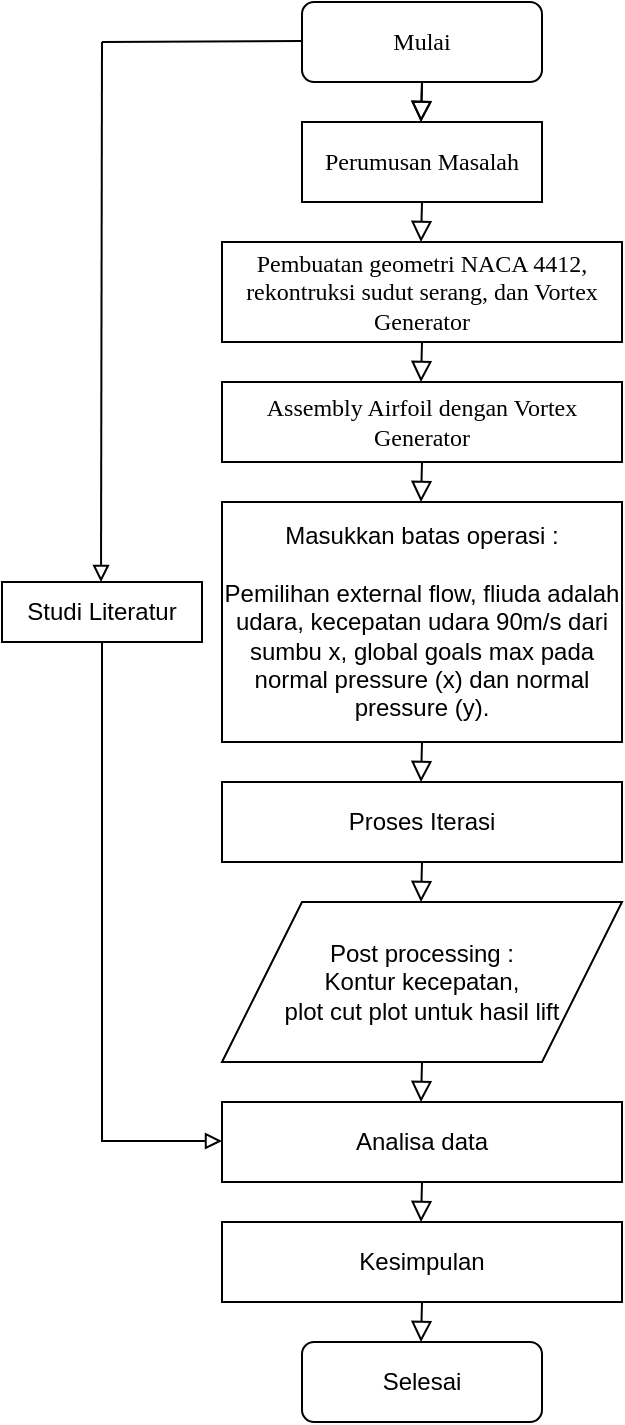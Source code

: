 <mxfile version="13.2.3" type="github">
  <diagram id="C5RBs43oDa-KdzZeNtuy" name="Page-1">
    <mxGraphModel dx="868" dy="489" grid="1" gridSize="10" guides="1" tooltips="1" connect="1" arrows="1" fold="1" page="1" pageScale="1" pageWidth="827" pageHeight="1169" math="0" shadow="0">
      <root>
        <mxCell id="WIyWlLk6GJQsqaUBKTNV-0" />
        <mxCell id="WIyWlLk6GJQsqaUBKTNV-1" parent="WIyWlLk6GJQsqaUBKTNV-0" />
        <mxCell id="WIyWlLk6GJQsqaUBKTNV-3" value="&lt;font face=&quot;Times New Roman&quot;&gt;Mulai&lt;/font&gt;" style="rounded=1;whiteSpace=wrap;html=1;fontSize=12;glass=0;strokeWidth=1;shadow=0;" parent="WIyWlLk6GJQsqaUBKTNV-1" vertex="1">
          <mxGeometry x="160" y="80" width="120" height="40" as="geometry" />
        </mxCell>
        <mxCell id="dedGfwvwKOVRfC8kFVkt-8" value="" style="rounded=0;html=1;jettySize=auto;orthogonalLoop=1;fontSize=11;endArrow=block;endFill=0;endSize=8;strokeWidth=1;shadow=0;labelBackgroundColor=none;edgeStyle=orthogonalEdgeStyle;" parent="WIyWlLk6GJQsqaUBKTNV-1" edge="1">
          <mxGeometry relative="1" as="geometry">
            <mxPoint x="220" y="120" as="sourcePoint" />
            <mxPoint x="219.5" y="140" as="targetPoint" />
          </mxGeometry>
        </mxCell>
        <mxCell id="dedGfwvwKOVRfC8kFVkt-12" value="&lt;font face=&quot;Times New Roman&quot;&gt;Perumusan Masalah&lt;/font&gt;" style="rounded=0;whiteSpace=wrap;html=1;" parent="WIyWlLk6GJQsqaUBKTNV-1" vertex="1">
          <mxGeometry x="160" y="140" width="120" height="40" as="geometry" />
        </mxCell>
        <mxCell id="dedGfwvwKOVRfC8kFVkt-13" value="&lt;font face=&quot;Times New Roman&quot;&gt;Pembuatan geometri NACA 4412, rekontruksi sudut serang, dan Vortex Generator&lt;/font&gt;" style="rounded=0;whiteSpace=wrap;html=1;" parent="WIyWlLk6GJQsqaUBKTNV-1" vertex="1">
          <mxGeometry x="120" y="200" width="200" height="50" as="geometry" />
        </mxCell>
        <mxCell id="dedGfwvwKOVRfC8kFVkt-15" value="&lt;font face=&quot;Times New Roman&quot;&gt;Assembly Airfoil dengan Vortex Generator&lt;/font&gt;" style="rounded=0;whiteSpace=wrap;html=1;" parent="WIyWlLk6GJQsqaUBKTNV-1" vertex="1">
          <mxGeometry x="120" y="270" width="200" height="40" as="geometry" />
        </mxCell>
        <mxCell id="dedGfwvwKOVRfC8kFVkt-17" value="" style="rounded=0;html=1;jettySize=auto;orthogonalLoop=1;fontSize=11;endArrow=block;endFill=0;endSize=8;strokeWidth=1;shadow=0;labelBackgroundColor=none;edgeStyle=orthogonalEdgeStyle;" parent="WIyWlLk6GJQsqaUBKTNV-1" edge="1">
          <mxGeometry relative="1" as="geometry">
            <mxPoint x="220" y="120" as="sourcePoint" />
            <mxPoint x="219.5" y="140" as="targetPoint" />
          </mxGeometry>
        </mxCell>
        <mxCell id="dedGfwvwKOVRfC8kFVkt-20" value="" style="rounded=0;html=1;jettySize=auto;orthogonalLoop=1;fontSize=11;endArrow=block;endFill=0;endSize=8;strokeWidth=1;shadow=0;labelBackgroundColor=none;edgeStyle=orthogonalEdgeStyle;" parent="WIyWlLk6GJQsqaUBKTNV-1" edge="1">
          <mxGeometry relative="1" as="geometry">
            <mxPoint x="220" y="730" as="sourcePoint" />
            <mxPoint x="219.5" y="750" as="targetPoint" />
          </mxGeometry>
        </mxCell>
        <mxCell id="dedGfwvwKOVRfC8kFVkt-21" value="" style="rounded=0;html=1;jettySize=auto;orthogonalLoop=1;fontSize=11;endArrow=block;endFill=0;endSize=8;strokeWidth=1;shadow=0;labelBackgroundColor=none;edgeStyle=orthogonalEdgeStyle;" parent="WIyWlLk6GJQsqaUBKTNV-1" edge="1">
          <mxGeometry relative="1" as="geometry">
            <mxPoint x="220" y="180" as="sourcePoint" />
            <mxPoint x="219.5" y="200" as="targetPoint" />
          </mxGeometry>
        </mxCell>
        <mxCell id="dedGfwvwKOVRfC8kFVkt-22" value="" style="rounded=0;html=1;jettySize=auto;orthogonalLoop=1;fontSize=11;endArrow=block;endFill=0;endSize=8;strokeWidth=1;shadow=0;labelBackgroundColor=none;edgeStyle=orthogonalEdgeStyle;" parent="WIyWlLk6GJQsqaUBKTNV-1" edge="1">
          <mxGeometry relative="1" as="geometry">
            <mxPoint x="220" y="250" as="sourcePoint" />
            <mxPoint x="219.5" y="270" as="targetPoint" />
          </mxGeometry>
        </mxCell>
        <mxCell id="dedGfwvwKOVRfC8kFVkt-23" value="&lt;div&gt;Masukkan batas operasi :&lt;/div&gt;&lt;div&gt;&lt;br&gt;&lt;/div&gt;&lt;div&gt;Pemilihan external flow, fliuda adalah udara, kecepatan udara 90m/s dari sumbu x, global goals max pada normal pressure (x) dan normal pressure (y).&lt;br&gt;&lt;/div&gt;" style="rounded=0;whiteSpace=wrap;html=1;" parent="WIyWlLk6GJQsqaUBKTNV-1" vertex="1">
          <mxGeometry x="120" y="330" width="200" height="120" as="geometry" />
        </mxCell>
        <mxCell id="dedGfwvwKOVRfC8kFVkt-24" value="" style="rounded=0;html=1;jettySize=auto;orthogonalLoop=1;fontSize=11;endArrow=block;endFill=0;endSize=8;strokeWidth=1;shadow=0;labelBackgroundColor=none;edgeStyle=orthogonalEdgeStyle;" parent="WIyWlLk6GJQsqaUBKTNV-1" edge="1">
          <mxGeometry relative="1" as="geometry">
            <mxPoint x="220" y="310" as="sourcePoint" />
            <mxPoint x="219.5" y="330" as="targetPoint" />
          </mxGeometry>
        </mxCell>
        <mxCell id="xh9AoII8tTs9re3ZHvOG-2" value="" style="rounded=0;html=1;jettySize=auto;orthogonalLoop=1;fontSize=11;endArrow=block;endFill=0;endSize=8;strokeWidth=1;shadow=0;labelBackgroundColor=none;edgeStyle=orthogonalEdgeStyle;" edge="1" parent="WIyWlLk6GJQsqaUBKTNV-1">
          <mxGeometry relative="1" as="geometry">
            <mxPoint x="220" y="450" as="sourcePoint" />
            <mxPoint x="219.5" y="470" as="targetPoint" />
          </mxGeometry>
        </mxCell>
        <mxCell id="xh9AoII8tTs9re3ZHvOG-3" value="Proses Iterasi" style="rounded=0;whiteSpace=wrap;html=1;" vertex="1" parent="WIyWlLk6GJQsqaUBKTNV-1">
          <mxGeometry x="120" y="470" width="200" height="40" as="geometry" />
        </mxCell>
        <mxCell id="xh9AoII8tTs9re3ZHvOG-5" value="" style="rounded=0;html=1;jettySize=auto;orthogonalLoop=1;fontSize=11;endArrow=block;endFill=0;endSize=8;strokeWidth=1;shadow=0;labelBackgroundColor=none;edgeStyle=orthogonalEdgeStyle;" edge="1" parent="WIyWlLk6GJQsqaUBKTNV-1">
          <mxGeometry relative="1" as="geometry">
            <mxPoint x="220" y="510" as="sourcePoint" />
            <mxPoint x="219.5" y="530" as="targetPoint" />
          </mxGeometry>
        </mxCell>
        <mxCell id="xh9AoII8tTs9re3ZHvOG-6" value="&lt;div&gt;Post processing :&lt;/div&gt;&lt;div&gt;Kontur kecepatan,&lt;/div&gt;&lt;div&gt; plot cut plot untuk hasil lift&lt;br&gt;&lt;/div&gt;" style="shape=parallelogram;perimeter=parallelogramPerimeter;whiteSpace=wrap;html=1;" vertex="1" parent="WIyWlLk6GJQsqaUBKTNV-1">
          <mxGeometry x="120" y="530" width="200" height="80" as="geometry" />
        </mxCell>
        <mxCell id="xh9AoII8tTs9re3ZHvOG-8" value="" style="rounded=0;html=1;jettySize=auto;orthogonalLoop=1;fontSize=11;endArrow=block;endFill=0;endSize=8;strokeWidth=1;shadow=0;labelBackgroundColor=none;edgeStyle=orthogonalEdgeStyle;" edge="1" parent="WIyWlLk6GJQsqaUBKTNV-1">
          <mxGeometry relative="1" as="geometry">
            <mxPoint x="220" y="610" as="sourcePoint" />
            <mxPoint x="219.5" y="630" as="targetPoint" />
          </mxGeometry>
        </mxCell>
        <mxCell id="xh9AoII8tTs9re3ZHvOG-9" value="Analisa data" style="rounded=0;whiteSpace=wrap;html=1;" vertex="1" parent="WIyWlLk6GJQsqaUBKTNV-1">
          <mxGeometry x="120" y="630" width="200" height="40" as="geometry" />
        </mxCell>
        <mxCell id="xh9AoII8tTs9re3ZHvOG-10" value="" style="rounded=0;html=1;jettySize=auto;orthogonalLoop=1;fontSize=11;endArrow=block;endFill=0;endSize=8;strokeWidth=1;shadow=0;labelBackgroundColor=none;edgeStyle=orthogonalEdgeStyle;" edge="1" parent="WIyWlLk6GJQsqaUBKTNV-1">
          <mxGeometry relative="1" as="geometry">
            <mxPoint x="220" y="670" as="sourcePoint" />
            <mxPoint x="219.5" y="690" as="targetPoint" />
          </mxGeometry>
        </mxCell>
        <mxCell id="xh9AoII8tTs9re3ZHvOG-11" value="Kesimpulan" style="rounded=0;whiteSpace=wrap;html=1;" vertex="1" parent="WIyWlLk6GJQsqaUBKTNV-1">
          <mxGeometry x="120" y="690" width="200" height="40" as="geometry" />
        </mxCell>
        <mxCell id="xh9AoII8tTs9re3ZHvOG-12" value="Selesai" style="rounded=1;whiteSpace=wrap;html=1;" vertex="1" parent="WIyWlLk6GJQsqaUBKTNV-1">
          <mxGeometry x="160" y="750" width="120" height="40" as="geometry" />
        </mxCell>
        <mxCell id="xh9AoII8tTs9re3ZHvOG-13" value="" style="endArrow=block;html=1;endFill=0;" edge="1" parent="WIyWlLk6GJQsqaUBKTNV-1">
          <mxGeometry width="50" height="50" relative="1" as="geometry">
            <mxPoint x="60" y="649.5" as="sourcePoint" />
            <mxPoint x="120" y="649.5" as="targetPoint" />
          </mxGeometry>
        </mxCell>
        <mxCell id="xh9AoII8tTs9re3ZHvOG-15" value="" style="endArrow=none;html=1;" edge="1" parent="WIyWlLk6GJQsqaUBKTNV-1">
          <mxGeometry width="50" height="50" relative="1" as="geometry">
            <mxPoint x="60" y="100" as="sourcePoint" />
            <mxPoint x="160" y="99.5" as="targetPoint" />
          </mxGeometry>
        </mxCell>
        <mxCell id="xh9AoII8tTs9re3ZHvOG-16" value="Studi Literatur" style="rounded=0;whiteSpace=wrap;html=1;" vertex="1" parent="WIyWlLk6GJQsqaUBKTNV-1">
          <mxGeometry x="10" y="370" width="100" height="30" as="geometry" />
        </mxCell>
        <mxCell id="xh9AoII8tTs9re3ZHvOG-17" value="" style="endArrow=none;html=1;" edge="1" parent="WIyWlLk6GJQsqaUBKTNV-1" target="xh9AoII8tTs9re3ZHvOG-16">
          <mxGeometry width="50" height="50" relative="1" as="geometry">
            <mxPoint x="60" y="650" as="sourcePoint" />
            <mxPoint x="60" y="100" as="targetPoint" />
          </mxGeometry>
        </mxCell>
        <mxCell id="xh9AoII8tTs9re3ZHvOG-18" value="" style="endArrow=block;html=1;endFill=0;" edge="1" parent="WIyWlLk6GJQsqaUBKTNV-1">
          <mxGeometry width="50" height="50" relative="1" as="geometry">
            <mxPoint x="60" y="100" as="sourcePoint" />
            <mxPoint x="59.5" y="370" as="targetPoint" />
          </mxGeometry>
        </mxCell>
      </root>
    </mxGraphModel>
  </diagram>
</mxfile>
